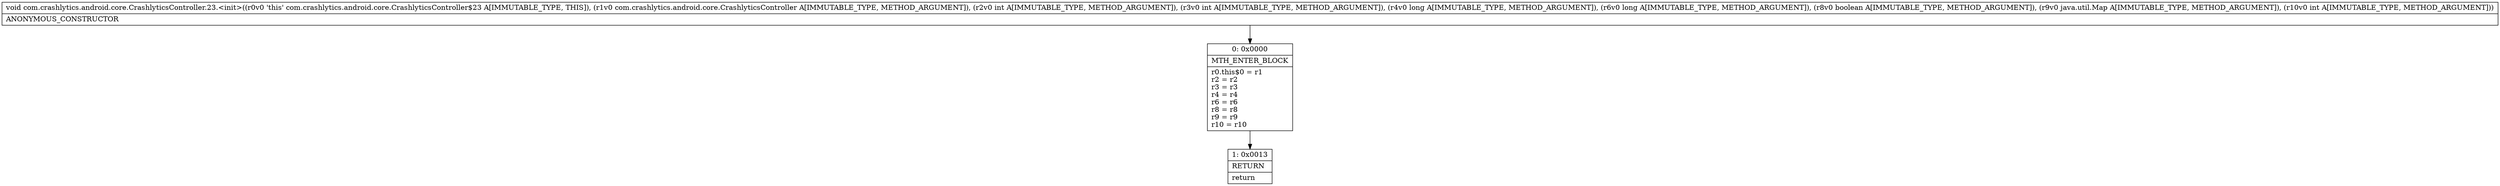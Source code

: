 digraph "CFG forcom.crashlytics.android.core.CrashlyticsController.23.\<init\>(Lcom\/crashlytics\/android\/core\/CrashlyticsController;IIJJZLjava\/util\/Map;I)V" {
Node_0 [shape=record,label="{0\:\ 0x0000|MTH_ENTER_BLOCK\l|r0.this$0 = r1\lr2 = r2\lr3 = r3\lr4 = r4\lr6 = r6\lr8 = r8\lr9 = r9\lr10 = r10\l}"];
Node_1 [shape=record,label="{1\:\ 0x0013|RETURN\l|return\l}"];
MethodNode[shape=record,label="{void com.crashlytics.android.core.CrashlyticsController.23.\<init\>((r0v0 'this' com.crashlytics.android.core.CrashlyticsController$23 A[IMMUTABLE_TYPE, THIS]), (r1v0 com.crashlytics.android.core.CrashlyticsController A[IMMUTABLE_TYPE, METHOD_ARGUMENT]), (r2v0 int A[IMMUTABLE_TYPE, METHOD_ARGUMENT]), (r3v0 int A[IMMUTABLE_TYPE, METHOD_ARGUMENT]), (r4v0 long A[IMMUTABLE_TYPE, METHOD_ARGUMENT]), (r6v0 long A[IMMUTABLE_TYPE, METHOD_ARGUMENT]), (r8v0 boolean A[IMMUTABLE_TYPE, METHOD_ARGUMENT]), (r9v0 java.util.Map A[IMMUTABLE_TYPE, METHOD_ARGUMENT]), (r10v0 int A[IMMUTABLE_TYPE, METHOD_ARGUMENT]))  | ANONYMOUS_CONSTRUCTOR\l}"];
MethodNode -> Node_0;
Node_0 -> Node_1;
}

